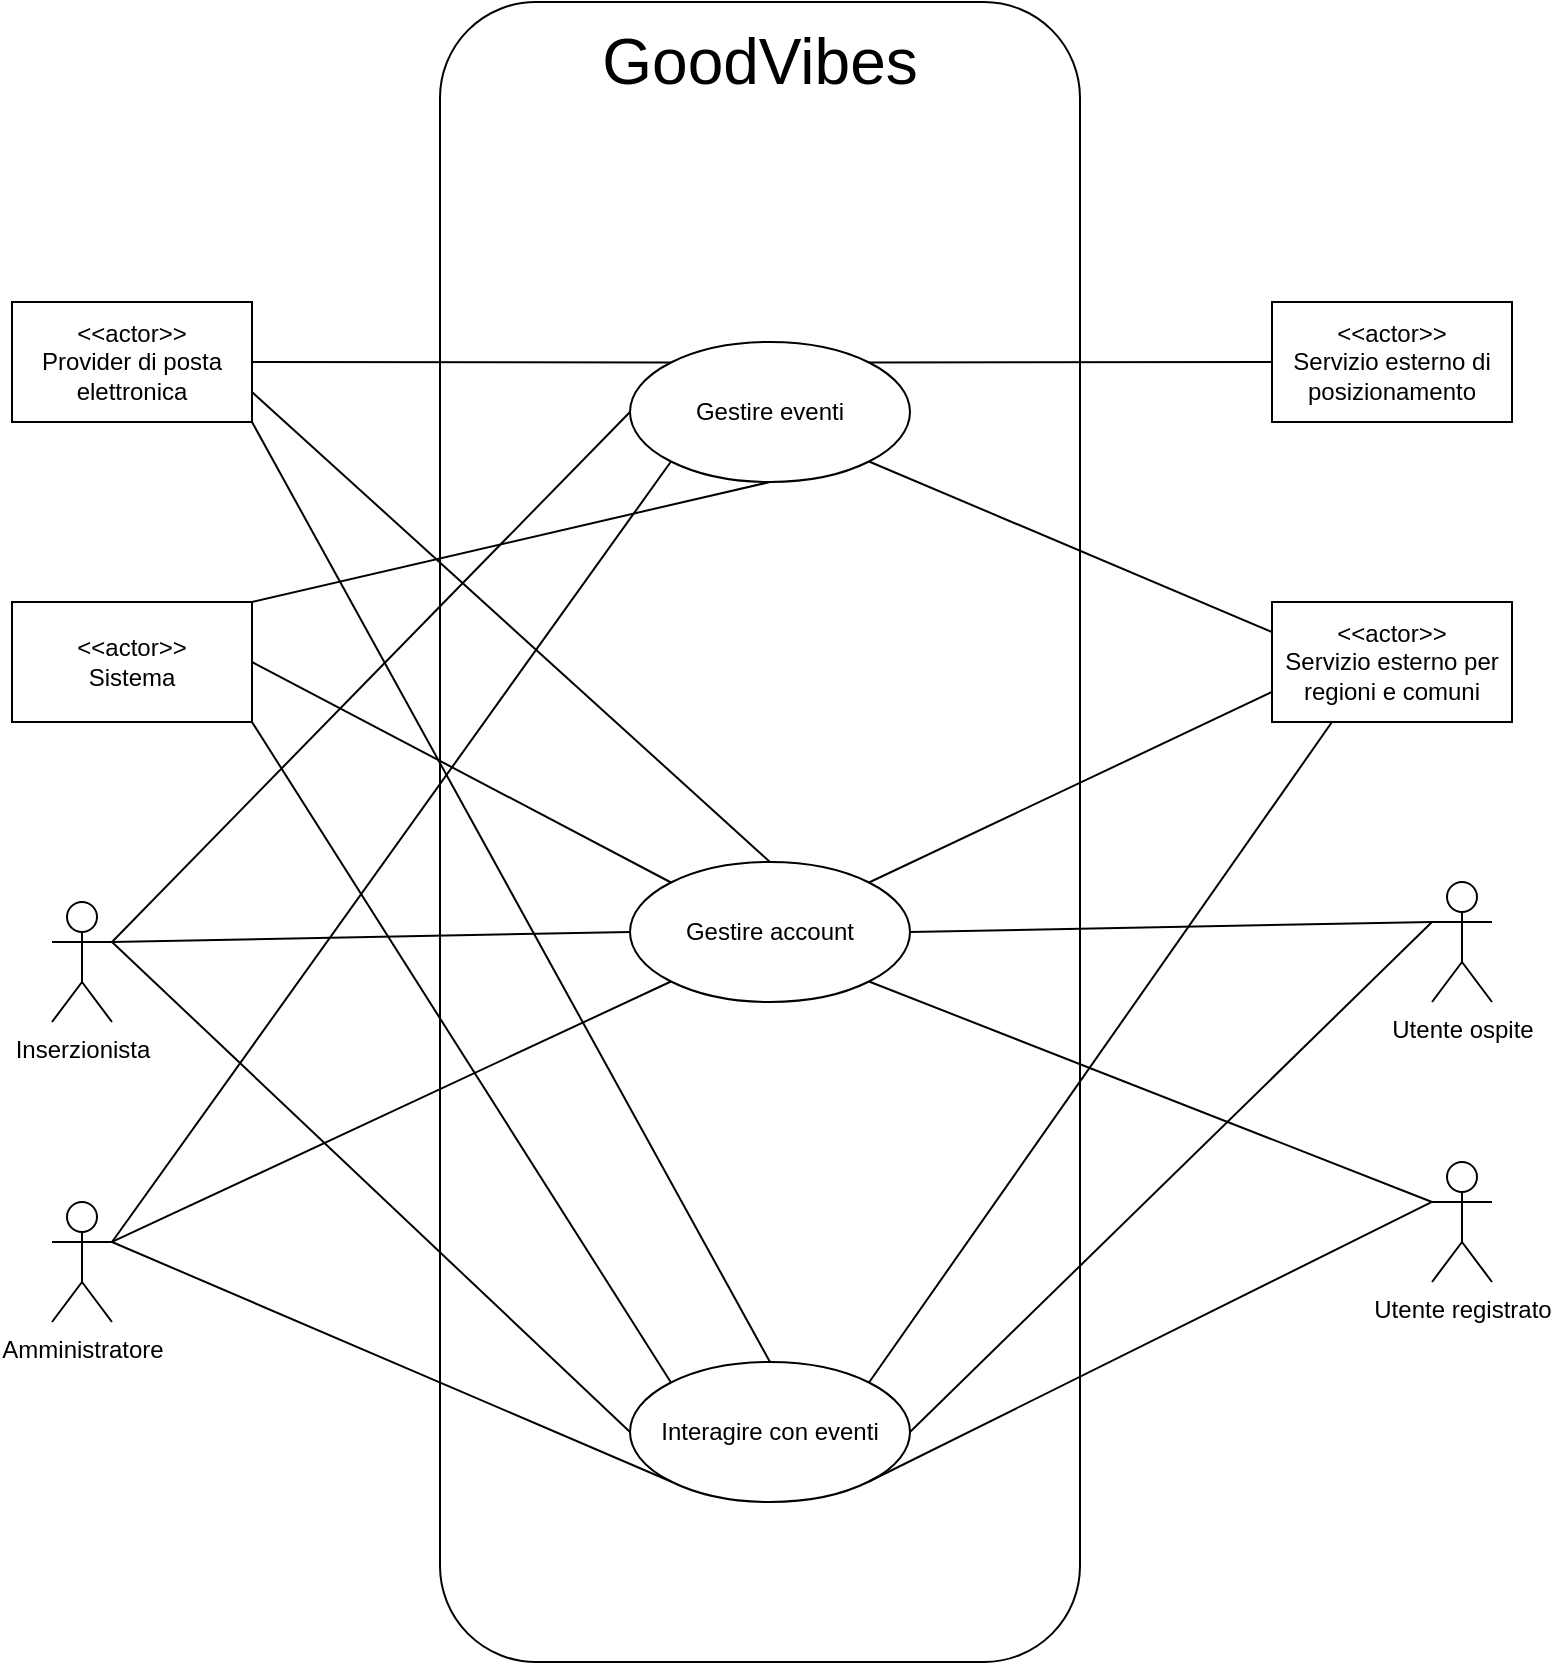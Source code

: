 <mxfile version="20.7.4" type="device"><diagram id="iFN5GW_JfeazLJvbrgY2" name="Pagina-1"><mxGraphModel dx="465" dy="827" grid="1" gridSize="10" guides="1" tooltips="1" connect="1" arrows="1" fold="1" page="1" pageScale="1" pageWidth="827" pageHeight="1169" math="0" shadow="0"><root><mxCell id="0"/><mxCell id="1" parent="0"/><mxCell id="ey09B--AXuKCsKRT4hhO-2" value="" style="rounded=1;whiteSpace=wrap;html=1;" parent="1" vertex="1"><mxGeometry x="254" y="50" width="320" height="830" as="geometry"/></mxCell><mxCell id="ey09B--AXuKCsKRT4hhO-3" value="Gestire eventi" style="ellipse;whiteSpace=wrap;html=1;" parent="1" vertex="1"><mxGeometry x="349" y="220" width="140" height="70" as="geometry"/></mxCell><mxCell id="p4QplLpFlVCmgUBGSnHz-40" style="edgeStyle=none;rounded=0;sketch=0;orthogonalLoop=1;jettySize=auto;html=1;exitX=1;exitY=0.333;exitDx=0;exitDy=0;exitPerimeter=0;entryX=0;entryY=0.5;entryDx=0;entryDy=0;shadow=0;strokeColor=default;fontSize=12;endArrow=none;endFill=0;jumpStyle=sharp;" parent="1" source="ey09B--AXuKCsKRT4hhO-5" target="p4QplLpFlVCmgUBGSnHz-39" edge="1"><mxGeometry relative="1" as="geometry"/></mxCell><mxCell id="ey09B--AXuKCsKRT4hhO-5" value="Inserzionista" style="shape=umlActor;verticalLabelPosition=bottom;verticalAlign=top;html=1;" parent="1" vertex="1"><mxGeometry x="60" y="500" width="30" height="60" as="geometry"/></mxCell><mxCell id="ey09B--AXuKCsKRT4hhO-6" value="&lt;font style=&quot;font-size: 32px;&quot;&gt;GoodVibes&lt;/font&gt;" style="text;strokeColor=none;align=center;fillColor=none;html=1;verticalAlign=middle;whiteSpace=wrap;rounded=0;" parent="1" vertex="1"><mxGeometry x="326" y="60" width="176" height="40" as="geometry"/></mxCell><mxCell id="p4QplLpFlVCmgUBGSnHz-41" style="edgeStyle=none;rounded=0;sketch=0;orthogonalLoop=1;jettySize=auto;html=1;entryX=1;entryY=1;entryDx=0;entryDy=0;shadow=0;strokeColor=default;fontSize=12;endArrow=none;endFill=0;exitX=0;exitY=0.333;exitDx=0;exitDy=0;exitPerimeter=0;jumpStyle=sharp;" parent="1" source="c-bxqG1AbMMbp-DimDFi-3" target="p4QplLpFlVCmgUBGSnHz-39" edge="1"><mxGeometry relative="1" as="geometry"><mxPoint x="686" y="690" as="sourcePoint"/></mxGeometry></mxCell><mxCell id="c-bxqG1AbMMbp-DimDFi-3" value="Utente registrato" style="shape=umlActor;verticalLabelPosition=bottom;verticalAlign=top;html=1;" parent="1" vertex="1"><mxGeometry x="750" y="630" width="30" height="60" as="geometry"/></mxCell><mxCell id="p4QplLpFlVCmgUBGSnHz-43" style="edgeStyle=none;rounded=0;sketch=0;orthogonalLoop=1;jettySize=auto;html=1;exitX=0;exitY=0.333;exitDx=0;exitDy=0;exitPerimeter=0;entryX=1;entryY=0.5;entryDx=0;entryDy=0;shadow=0;strokeColor=default;fontSize=12;endArrow=none;endFill=0;jumpStyle=sharp;" parent="1" source="c-bxqG1AbMMbp-DimDFi-4" target="p4QplLpFlVCmgUBGSnHz-39" edge="1"><mxGeometry relative="1" as="geometry"/></mxCell><mxCell id="c-bxqG1AbMMbp-DimDFi-4" value="Utente ospite" style="shape=umlActor;verticalLabelPosition=bottom;verticalAlign=top;html=1;" parent="1" vertex="1"><mxGeometry x="750" y="490" width="30" height="60" as="geometry"/></mxCell><mxCell id="p4QplLpFlVCmgUBGSnHz-42" style="edgeStyle=none;rounded=0;sketch=0;orthogonalLoop=1;jettySize=auto;html=1;exitX=1;exitY=0.333;exitDx=0;exitDy=0;exitPerimeter=0;entryX=0;entryY=1;entryDx=0;entryDy=0;shadow=0;strokeColor=default;fontSize=12;endArrow=none;endFill=0;jumpStyle=none;" parent="1" source="c-bxqG1AbMMbp-DimDFi-5" target="p4QplLpFlVCmgUBGSnHz-39" edge="1"><mxGeometry relative="1" as="geometry"/></mxCell><mxCell id="c-bxqG1AbMMbp-DimDFi-5" value="Amministratore" style="shape=umlActor;verticalLabelPosition=bottom;verticalAlign=top;html=1;" parent="1" vertex="1"><mxGeometry x="60" y="650" width="30" height="60" as="geometry"/></mxCell><mxCell id="p4QplLpFlVCmgUBGSnHz-6" value="" style="endArrow=none;html=1;rounded=0;entryX=0;entryY=0.5;entryDx=0;entryDy=0;exitX=1;exitY=0.333;exitDx=0;exitDy=0;exitPerimeter=0;endFill=0;jumpStyle=sharp;" parent="1" source="ey09B--AXuKCsKRT4hhO-5" target="ey09B--AXuKCsKRT4hhO-3" edge="1"><mxGeometry width="50" height="50" relative="1" as="geometry"><mxPoint x="92" y="165" as="sourcePoint"/><mxPoint x="412" y="365" as="targetPoint"/></mxGeometry></mxCell><mxCell id="p4QplLpFlVCmgUBGSnHz-14" value="" style="endArrow=none;html=1;rounded=0;exitX=1;exitY=0.333;exitDx=0;exitDy=0;exitPerimeter=0;entryX=0;entryY=1;entryDx=0;entryDy=0;endFill=0;jumpStyle=none;" parent="1" source="c-bxqG1AbMMbp-DimDFi-5" target="ey09B--AXuKCsKRT4hhO-3" edge="1"><mxGeometry width="50" height="50" relative="1" as="geometry"><mxPoint x="386" y="445" as="sourcePoint"/><mxPoint x="436" y="395" as="targetPoint"/></mxGeometry></mxCell><mxCell id="p4QplLpFlVCmgUBGSnHz-39" value="Gestire account" style="ellipse;whiteSpace=wrap;html=1;" parent="1" vertex="1"><mxGeometry x="349" y="480" width="140" height="70" as="geometry"/></mxCell><mxCell id="p4QplLpFlVCmgUBGSnHz-48" value="Interagire con eventi" style="ellipse;whiteSpace=wrap;html=1;" parent="1" vertex="1"><mxGeometry x="349" y="730" width="140" height="70" as="geometry"/></mxCell><mxCell id="p4QplLpFlVCmgUBGSnHz-53" value="" style="edgeStyle=none;orthogonalLoop=1;jettySize=auto;html=1;rounded=0;fontSize=12;endArrow=none;startSize=14;endSize=14;sourcePerimeterSpacing=8;targetPerimeterSpacing=8;exitX=0;exitY=0.333;exitDx=0;exitDy=0;exitPerimeter=0;entryX=1;entryY=1;entryDx=0;entryDy=0;endFill=0;jumpStyle=sharp;" parent="1" source="c-bxqG1AbMMbp-DimDFi-3" target="p4QplLpFlVCmgUBGSnHz-48" edge="1"><mxGeometry width="140" relative="1" as="geometry"><mxPoint x="416" y="760" as="sourcePoint"/><mxPoint x="556" y="760" as="targetPoint"/><Array as="points"/></mxGeometry></mxCell><mxCell id="p4QplLpFlVCmgUBGSnHz-54" value="" style="endArrow=none;html=1;rounded=0;exitX=1;exitY=0.333;exitDx=0;exitDy=0;exitPerimeter=0;entryX=0;entryY=1;entryDx=0;entryDy=0;jumpStyle=sharp;" parent="1" source="c-bxqG1AbMMbp-DimDFi-5" target="p4QplLpFlVCmgUBGSnHz-48" edge="1"><mxGeometry width="50" height="50" relative="1" as="geometry"><mxPoint x="256" y="810" as="sourcePoint"/><mxPoint x="306" y="760" as="targetPoint"/></mxGeometry></mxCell><mxCell id="p4QplLpFlVCmgUBGSnHz-55" value="" style="endArrow=none;html=1;rounded=0;entryX=1;entryY=0.333;entryDx=0;entryDy=0;entryPerimeter=0;exitX=0;exitY=0.5;exitDx=0;exitDy=0;jumpStyle=none;" parent="1" source="p4QplLpFlVCmgUBGSnHz-48" target="ey09B--AXuKCsKRT4hhO-5" edge="1"><mxGeometry width="50" height="50" relative="1" as="geometry"><mxPoint x="256" y="670" as="sourcePoint"/><mxPoint x="306" y="620" as="targetPoint"/></mxGeometry></mxCell><mxCell id="nPJq-Wu_c2BmR5BrMjh6-1" value="" style="endArrow=none;html=1;rounded=0;entryX=1;entryY=0.5;entryDx=0;entryDy=0;endFill=0;exitX=0;exitY=0.333;exitDx=0;exitDy=0;exitPerimeter=0;jumpStyle=none;" parent="1" target="p4QplLpFlVCmgUBGSnHz-48" edge="1" source="c-bxqG1AbMMbp-DimDFi-4"><mxGeometry width="50" height="50" relative="1" as="geometry"><mxPoint x="690" y="380" as="sourcePoint"/><mxPoint x="471" y="415" as="targetPoint"/></mxGeometry></mxCell><mxCell id="rIFHHKQmTnmOpgCOZ9RG-2" style="rounded=0;orthogonalLoop=1;jettySize=auto;html=1;exitX=1;exitY=0.5;exitDx=0;exitDy=0;entryX=0;entryY=0;entryDx=0;entryDy=0;endArrow=none;endFill=0;" edge="1" parent="1" source="rIFHHKQmTnmOpgCOZ9RG-1" target="ey09B--AXuKCsKRT4hhO-3"><mxGeometry relative="1" as="geometry"/></mxCell><mxCell id="rIFHHKQmTnmOpgCOZ9RG-3" style="edgeStyle=none;rounded=0;orthogonalLoop=1;jettySize=auto;html=1;exitX=1;exitY=0.75;exitDx=0;exitDy=0;entryX=0.5;entryY=0;entryDx=0;entryDy=0;endArrow=none;endFill=0;jumpStyle=none;" edge="1" parent="1" source="rIFHHKQmTnmOpgCOZ9RG-1" target="p4QplLpFlVCmgUBGSnHz-39"><mxGeometry relative="1" as="geometry"/></mxCell><mxCell id="rIFHHKQmTnmOpgCOZ9RG-4" style="edgeStyle=none;rounded=0;orthogonalLoop=1;jettySize=auto;html=1;exitX=1;exitY=1;exitDx=0;exitDy=0;entryX=0.5;entryY=0;entryDx=0;entryDy=0;endArrow=none;endFill=0;jumpStyle=none;" edge="1" parent="1" source="rIFHHKQmTnmOpgCOZ9RG-1" target="p4QplLpFlVCmgUBGSnHz-48"><mxGeometry relative="1" as="geometry"/></mxCell><mxCell id="rIFHHKQmTnmOpgCOZ9RG-1" value="&amp;lt;&amp;lt;actor&amp;gt;&amp;gt;&lt;br&gt;Provider di posta elettronica" style="rounded=0;whiteSpace=wrap;html=1;" vertex="1" parent="1"><mxGeometry x="40" y="200" width="120" height="60" as="geometry"/></mxCell><mxCell id="rIFHHKQmTnmOpgCOZ9RG-6" style="edgeStyle=none;rounded=0;jumpStyle=sharp;orthogonalLoop=1;jettySize=auto;html=1;exitX=0;exitY=0.5;exitDx=0;exitDy=0;entryX=1;entryY=0;entryDx=0;entryDy=0;endArrow=none;endFill=0;" edge="1" parent="1" source="rIFHHKQmTnmOpgCOZ9RG-5" target="ey09B--AXuKCsKRT4hhO-3"><mxGeometry relative="1" as="geometry"/></mxCell><mxCell id="rIFHHKQmTnmOpgCOZ9RG-5" value="&amp;lt;&amp;lt;actor&amp;gt;&amp;gt;&lt;br&gt;Servizio esterno di posizionamento" style="rounded=0;whiteSpace=wrap;html=1;" vertex="1" parent="1"><mxGeometry x="670" y="200" width="120" height="60" as="geometry"/></mxCell><mxCell id="rIFHHKQmTnmOpgCOZ9RG-8" style="edgeStyle=none;rounded=0;jumpStyle=sharp;orthogonalLoop=1;jettySize=auto;html=1;exitX=0;exitY=0.75;exitDx=0;exitDy=0;entryX=1;entryY=0;entryDx=0;entryDy=0;endArrow=none;endFill=0;" edge="1" parent="1" source="rIFHHKQmTnmOpgCOZ9RG-7" target="p4QplLpFlVCmgUBGSnHz-39"><mxGeometry relative="1" as="geometry"/></mxCell><mxCell id="rIFHHKQmTnmOpgCOZ9RG-9" style="edgeStyle=none;rounded=0;jumpStyle=sharp;orthogonalLoop=1;jettySize=auto;html=1;exitX=0;exitY=0.25;exitDx=0;exitDy=0;entryX=1;entryY=1;entryDx=0;entryDy=0;endArrow=none;endFill=0;" edge="1" parent="1" source="rIFHHKQmTnmOpgCOZ9RG-7" target="ey09B--AXuKCsKRT4hhO-3"><mxGeometry relative="1" as="geometry"/></mxCell><mxCell id="rIFHHKQmTnmOpgCOZ9RG-10" style="edgeStyle=none;rounded=0;jumpStyle=none;orthogonalLoop=1;jettySize=auto;html=1;exitX=0.25;exitY=1;exitDx=0;exitDy=0;entryX=1;entryY=0;entryDx=0;entryDy=0;endArrow=none;endFill=0;" edge="1" parent="1" source="rIFHHKQmTnmOpgCOZ9RG-7" target="p4QplLpFlVCmgUBGSnHz-48"><mxGeometry relative="1" as="geometry"/></mxCell><mxCell id="rIFHHKQmTnmOpgCOZ9RG-7" value="&amp;lt;&amp;lt;actor&amp;gt;&amp;gt;&lt;br&gt;Servizio esterno per regioni e comuni" style="rounded=0;whiteSpace=wrap;html=1;" vertex="1" parent="1"><mxGeometry x="670" y="350" width="120" height="60" as="geometry"/></mxCell><mxCell id="rIFHHKQmTnmOpgCOZ9RG-16" style="edgeStyle=none;rounded=0;jumpStyle=none;orthogonalLoop=1;jettySize=auto;html=1;exitX=1;exitY=1;exitDx=0;exitDy=0;entryX=0;entryY=0;entryDx=0;entryDy=0;endArrow=none;endFill=0;" edge="1" parent="1" source="rIFHHKQmTnmOpgCOZ9RG-15" target="p4QplLpFlVCmgUBGSnHz-48"><mxGeometry relative="1" as="geometry"/></mxCell><mxCell id="rIFHHKQmTnmOpgCOZ9RG-17" style="edgeStyle=none;rounded=0;jumpStyle=none;orthogonalLoop=1;jettySize=auto;html=1;exitX=1;exitY=0.5;exitDx=0;exitDy=0;entryX=0;entryY=0;entryDx=0;entryDy=0;endArrow=none;endFill=0;" edge="1" parent="1" source="rIFHHKQmTnmOpgCOZ9RG-15" target="p4QplLpFlVCmgUBGSnHz-39"><mxGeometry relative="1" as="geometry"/></mxCell><mxCell id="rIFHHKQmTnmOpgCOZ9RG-18" style="edgeStyle=none;rounded=0;jumpStyle=none;orthogonalLoop=1;jettySize=auto;html=1;exitX=1;exitY=0;exitDx=0;exitDy=0;entryX=0.5;entryY=1;entryDx=0;entryDy=0;endArrow=none;endFill=0;" edge="1" parent="1" source="rIFHHKQmTnmOpgCOZ9RG-15" target="ey09B--AXuKCsKRT4hhO-3"><mxGeometry relative="1" as="geometry"/></mxCell><mxCell id="rIFHHKQmTnmOpgCOZ9RG-15" value="&amp;lt;&amp;lt;actor&amp;gt;&amp;gt;&lt;br&gt;Sistema" style="rounded=0;whiteSpace=wrap;html=1;" vertex="1" parent="1"><mxGeometry x="40" y="350" width="120" height="60" as="geometry"/></mxCell></root></mxGraphModel></diagram></mxfile>